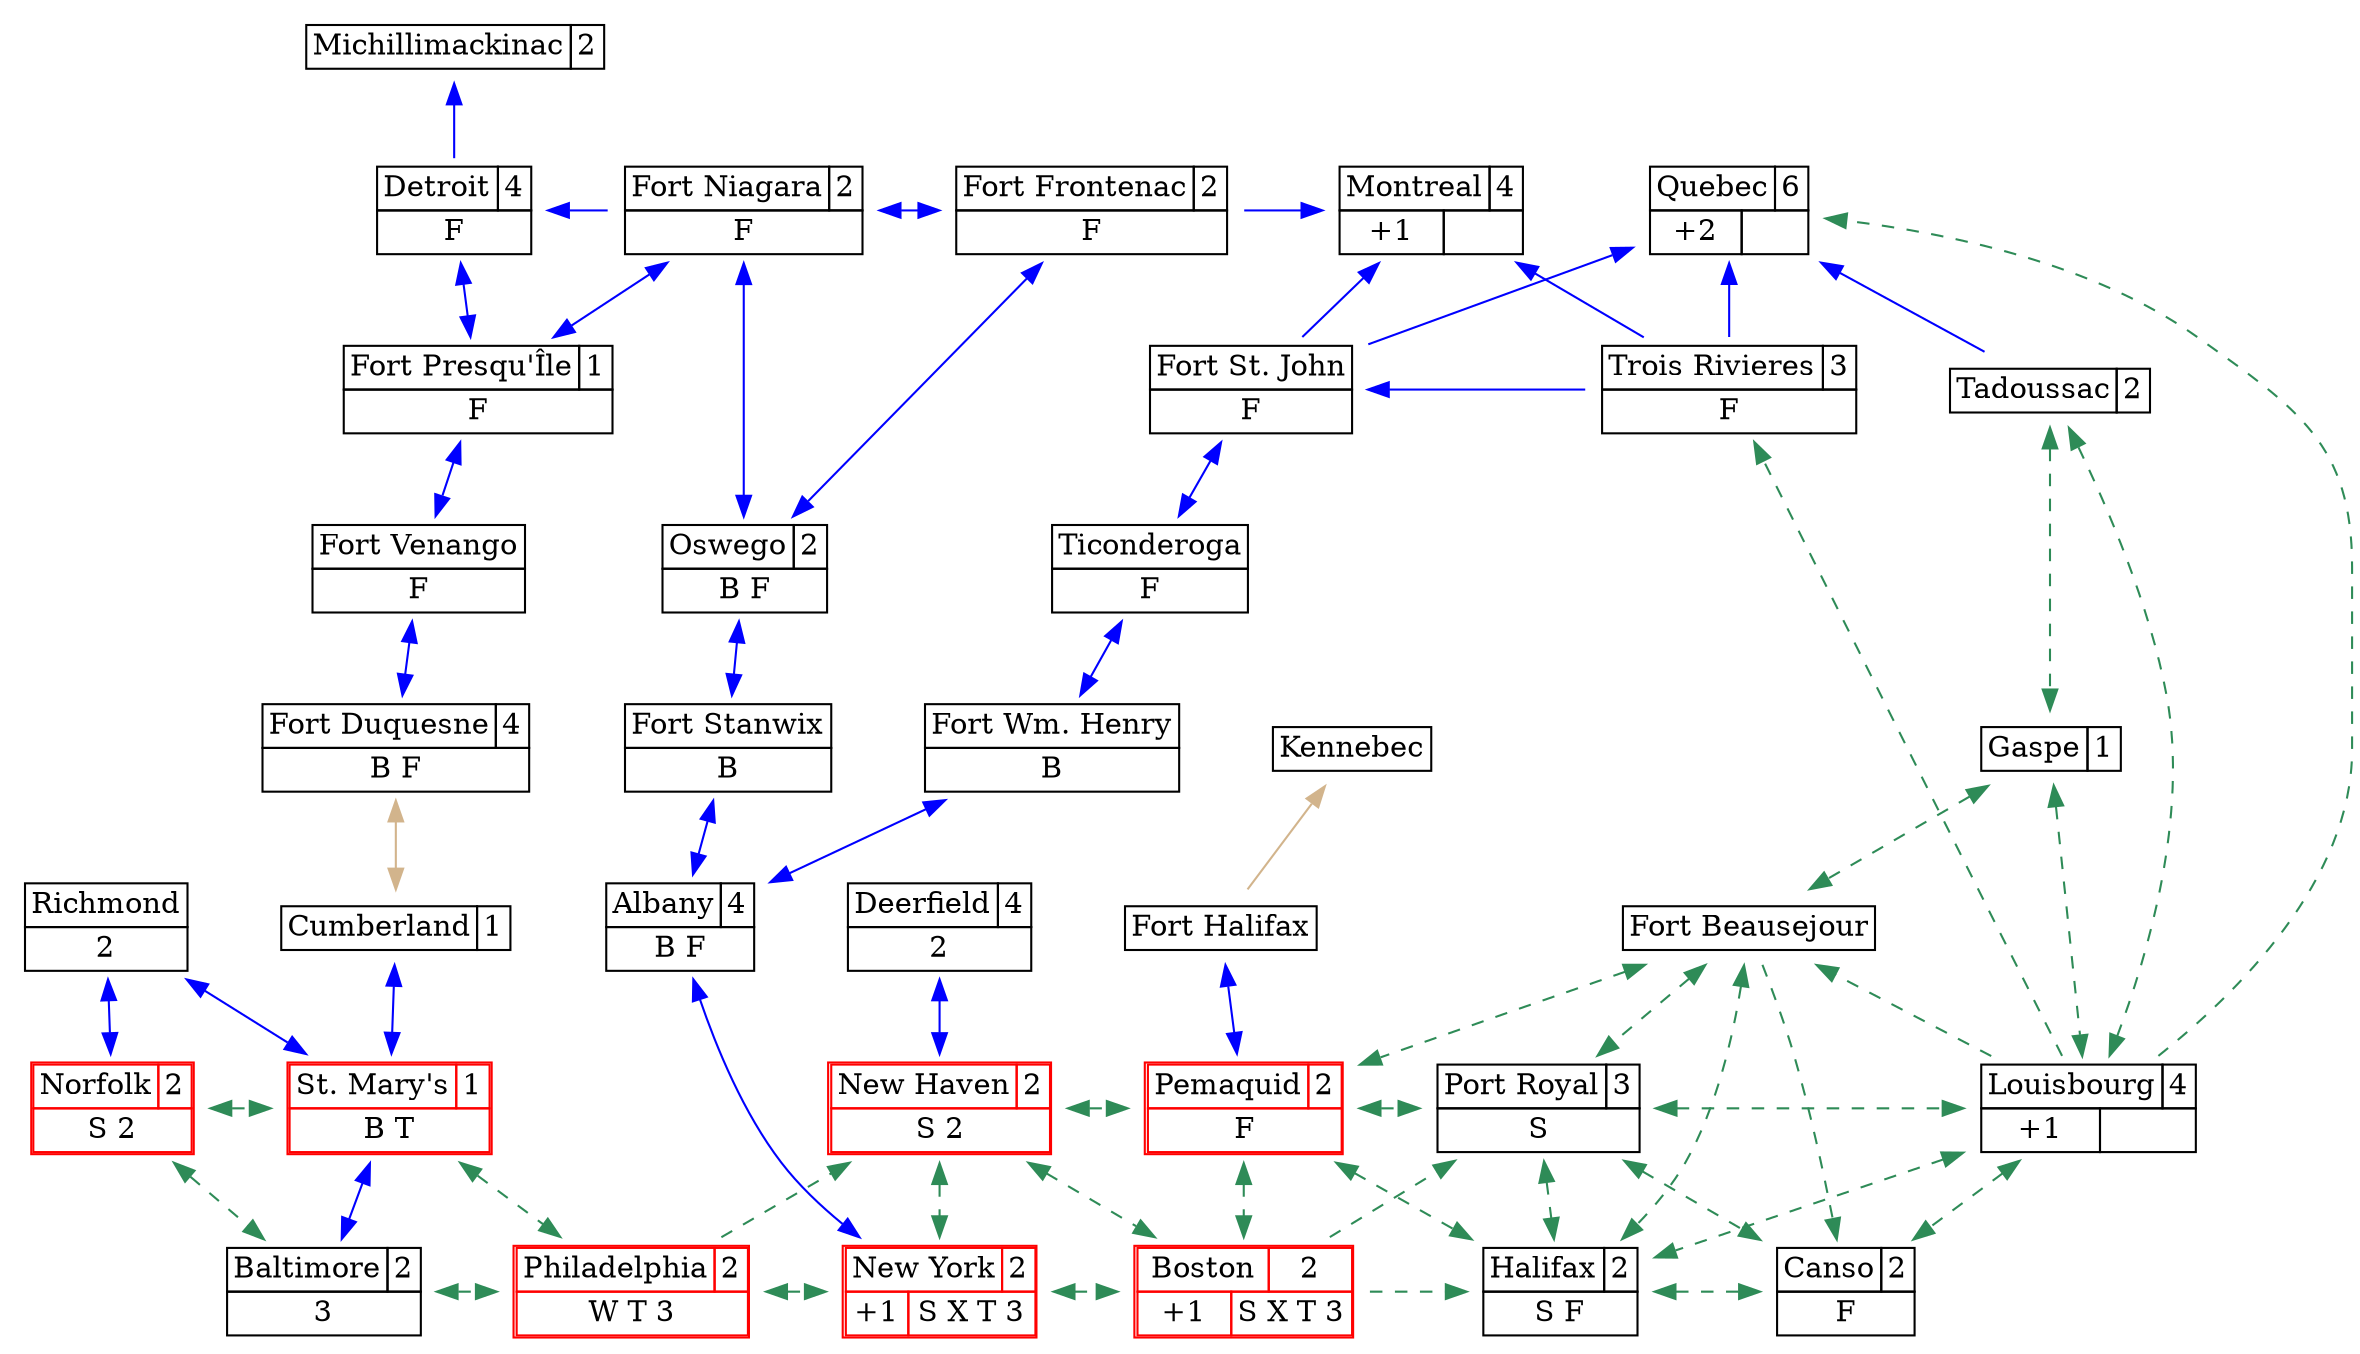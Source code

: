 digraph B {
    graph [splines=true,nodesep=0.4];
    node [shape=plaintext];

    {rank="min"; rankdir=LR; "Michillimackinac";}
    {rank="same"; rankdir=LR; "Detroit"; "Fort Niagara"; "Fort Frontenac"; "Montreal"->"Quebec" [style=invis];}
    {rank="same"; rankdir=LR; "Fort Presqu'Île"->"Fort St. John" [style=invis]; "Trois Rivieres"->"Tadoussac" [style=invis];}
    {rank="same"; rankdir=LR; "Fort Venango"; "Oswego"; "Ticonderoga";}
    {rank="same"; rankdir=LR; "Fort Duquesne"; "Fort Stanwix"; "Fort Wm. Henry"; "Kennebec"; "Gaspe";}
    {rank="same"; rankdir=LR; "Richmond"; "Cumberland"; "Albany"; "Deerfield"; "Fort Halifax"->"Dummy"->"Fort Beausejour" [style=invis]; }
    {rank="same"; rankdir=LR; "Norfolk"; "St. Mary's"; "New Haven"; "Pemaquid"; "Port Royal"; "Louisbourg";}
    {rank="max"; rankdir=LR; "Baltimore"; "Philadelphia"; "New York"; "Boston"; "Halifax"; "Canso";}

    "Dummy" [style=invis]
    "Boston" [label=<<TABLE BORDER="1" CELLBORDER="1" CELLSPACING="0" COLOR="red">
                     <TR><TD colspan="2">Boston</TD><TD>2</TD></TR>
                     <TR><TD>+1</TD><TD colspan="2">S X T 3</TD></TR>
                    </TABLE>>]
    "New Haven" [label=<<TABLE BORDER="1" CELLBORDER="1" CELLSPACING="0" COLOR="red">
                     <TR><TD>New Haven</TD><TD>2</TD></TR>
                     <TR><TD colspan="2">S 2</TD></TR>
                    </TABLE>>]
    "New York" [label=<<TABLE BORDER="1" CELLBORDER="1" CELLSPACING="0" COLOR="red">
                     <TR><TD colspan="2">New York</TD><TD>2</TD></TR>
                     <TR><TD>+1</TD><TD colspan="2">S X T 3</TD></TR>
                    </TABLE>>]
    "Norfolk" [label=<<TABLE BORDER="1" CELLBORDER="1" CELLSPACING="0" COLOR="red">
                     <TR><TD>Norfolk</TD><TD>2</TD></TR>
                     <TR><TD colspan="2">S 2</TD></TR>
                    </TABLE>>]
    "Pemaquid" [label=<<TABLE BORDER="1" CELLBORDER="1" CELLSPACING="0" COLOR="red">
                     <TR><TD>Pemaquid</TD><TD>2</TD></TR>
                     <TR><TD colspan="2">F</TD></TR>
                    </TABLE>>]
    "Philadelphia" [label=<<TABLE BORDER="1" CELLBORDER="1" CELLSPACING="0" COLOR="red">
                     <TR><TD>Philadelphia</TD><TD>2</TD></TR>
                     <TR><TD colspan="2">W T 3</TD></TR>
                    </TABLE>>]
    "St. Mary's" [label=<<TABLE BORDER="1" CELLBORDER="1" CELLSPACING="0" COLOR="red">
                     <TR><TD>St. Mary's</TD><TD>1</TD></TR>
                     <TR><TD colspan="2">B T</TD></TR>
                    </TABLE>>]
    "Deerfield" [label=<<TABLE BORDER="0" CELLBORDER="1" CELLSPACING="0" COLOR="black">
                     <TR><TD>Deerfield</TD><TD>4</TD></TR>
                     <TR><TD colspan="2">2</TD></TR>
                    </TABLE>>]
    "Fort Duquesne" [label=<<TABLE BORDER="0" CELLBORDER="1" CELLSPACING="0" COLOR="black">
                     <TR><TD>Fort Duquesne</TD><TD>4</TD></TR>
                     <TR><TD colspan="2">B F</TD></TR>
                    </TABLE>>]
    "Halifax" [label=<<TABLE BORDER="0" CELLBORDER="1" CELLSPACING="0" COLOR="black">
                     <TR><TD>Halifax</TD><TD>2</TD></TR>
                     <TR><TD colspan="2">S F</TD></TR>
                    </TABLE>>]
    "Fort Halifax" [label=<<TABLE BORDER="0" CELLBORDER="1" CELLSPACING="0" COLOR="black">
                     <TR><TD>Fort Halifax</TD></TR>
                    </TABLE>>]
    "Albany" [label=<<TABLE BORDER="0" CELLBORDER="1" CELLSPACING="0" COLOR="black">
                     <TR><TD>Albany</TD><TD>4</TD></TR>
                     <TR><TD colspan="2">B F</TD></TR>
                    </TABLE>>]
    "Baltimore" [label=<<TABLE BORDER="0" CELLBORDER="1" CELLSPACING="0" COLOR="black">
                     <TR><TD>Baltimore</TD><TD>2</TD></TR>
                     <TR><TD colspan="2">3</TD></TR>
                    </TABLE>>]
    "Louisbourg" [label=<<TABLE BORDER="0" CELLBORDER="1" CELLSPACING="0" COLOR="black">
                     <TR><TD colspan="2">Louisbourg</TD><TD>4</TD></TR>
                     <TR><TD>+1</TD><TD colspan="2"></TD></TR>
                    </TABLE>>]
    "Port Royal" [label=<<TABLE BORDER="0" CELLBORDER="1" CELLSPACING="0" COLOR="black">
                     <TR><TD>Port Royal</TD><TD>3</TD></TR>
                     <TR><TD colspan="2">S</TD></TR>
                    </TABLE>>]
    "Oswego" [label=<<TABLE BORDER="0" CELLBORDER="1" CELLSPACING="0" COLOR="black">
                     <TR><TD>Oswego</TD><TD>2</TD></TR>
                     <TR><TD colspan="2">B F</TD></TR>
                    </TABLE>>]
    "Gaspe" [label=<<TABLE BORDER="0" CELLBORDER="1" CELLSPACING="0" COLOR="black">
                     <TR><TD>Gaspe</TD><TD>1</TD></TR>
                    </TABLE>>]
    "Fort Wm. Henry" [label=<<TABLE BORDER="0" CELLBORDER="1" CELLSPACING="0" COLOR="black">
                     <TR><TD>Fort Wm. Henry</TD></TR>
                     <TR><TD>B</TD></TR>
                    </TABLE>>]
    "Fort Venango" [label=<<TABLE BORDER="0" CELLBORDER="1" CELLSPACING="0" COLOR="black">
                     <TR><TD>Fort Venango</TD></TR>
                     <TR><TD>F</TD></TR>
                    </TABLE>>]
    "Fort Stanwix" [label=<<TABLE BORDER="0" CELLBORDER="1" CELLSPACING="0" COLOR="black">
                     <TR><TD>Fort Stanwix</TD></TR>
                     <TR><TD>B</TD></TR>
                    </TABLE>>]
    "Fort St. John" [label=<<TABLE BORDER="0" CELLBORDER="1" CELLSPACING="0" COLOR="black">
                     <TR><TD>Fort St. John</TD></TR>
                     <TR><TD>F</TD></TR>
                    </TABLE>>]
    "Fort Presqu'Île" [label=<<TABLE BORDER="0" CELLBORDER="1" CELLSPACING="0" COLOR="black">
                     <TR><TD>Fort Presqu'Île</TD><TD>1</TD></TR>
                     <TR><TD colspan="2">F</TD></TR>
                    </TABLE>>]
    "Fort Niagara" [label=<<TABLE BORDER="0" CELLBORDER="1" CELLSPACING="0" COLOR="black">
                     <TR><TD>Fort Niagara</TD><TD>2</TD></TR>
                     <TR><TD colspan="2">F</TD></TR>
                    </TABLE>>]
    "Fort Frontenac" [label=<<TABLE BORDER="0" CELLBORDER="1" CELLSPACING="0" COLOR="black">
                     <TR><TD>Fort Frontenac</TD><TD>2</TD></TR>
                     <TR><TD colspan="2">F</TD></TR>
                    </TABLE>>]
    "Fort Beausejour" [label=<<TABLE BORDER="0" CELLBORDER="1" CELLSPACING="0" COLOR="black">
                     <TR><TD>Fort Beausejour</TD></TR>
                    </TABLE>>]
    "Detroit" [label=<<TABLE BORDER="0" CELLBORDER="1" CELLSPACING="0" COLOR="black">
                     <TR><TD>Detroit</TD><TD>4</TD></TR>
                     <TR><TD colspan="2">F</TD></TR>
                    </TABLE>>]
    "Michillimackinac" [label=<<TABLE BORDER="0" CELLBORDER="1" CELLSPACING="0" COLOR="black">
                     <TR><TD>Michillimackinac</TD><TD>2</TD></TR>
                    </TABLE>>]
    "Cumberland" [label=<<TABLE BORDER="0" CELLBORDER="1" CELLSPACING="0" COLOR="black">
                     <TR><TD>Cumberland</TD><TD>1</TD></TR>
                    </TABLE>>]
    "Canso" [label=<<TABLE BORDER="0" CELLBORDER="1" CELLSPACING="0" COLOR="black">
                     <TR><TD>Canso</TD><TD>2</TD></TR>
                     <TR><TD colspan="2">F</TD></TR>
                    </TABLE>>]
    "Richmond" [label=<<TABLE BORDER="0" CELLBORDER="1" CELLSPACING="0" COLOR="black">
                     <TR><TD>Richmond</TD></TR>
                     <TR><TD>2</TD></TR>
                    </TABLE>>]
    "Trois Rivieres" [label=<<TABLE BORDER="0" CELLBORDER="1" CELLSPACING="0" COLOR="black">
                     <TR><TD>Trois Rivieres</TD><TD>3</TD></TR>
                     <TR><TD colspan="2">F</TD></TR>
                    </TABLE>>]
    "Ticonderoga" [label=<<TABLE BORDER="0" CELLBORDER="1" CELLSPACING="0" COLOR="black">
                     <TR><TD>Ticonderoga</TD></TR>
                     <TR><TD>F</TD></TR>
                    </TABLE>>]
    "Tadoussac" [label=<<TABLE BORDER="0" CELLBORDER="1" CELLSPACING="0" COLOR="black">
                     <TR><TD>Tadoussac</TD><TD>2</TD></TR>
                    </TABLE>>]
    "Montreal" [label=<<TABLE BORDER="0" CELLBORDER="1" CELLSPACING="0" COLOR="black">
                     <TR><TD colspan="2">Montreal</TD><TD>4</TD></TR>
                     <TR><TD>+1</TD><TD colspan="2"></TD></TR>
                    </TABLE>>]
    "Quebec" [label=<<TABLE BORDER="0" CELLBORDER="1" CELLSPACING="0" COLOR="black">
                     <TR><TD colspan="2">Quebec</TD><TD>6</TD></TR>
                     <TR><TD>+2</TD><TD colspan="2"></TD></TR>
                    </TABLE>>]
    "Kennebec" [label=<<TABLE BORDER="0" CELLBORDER="1" CELLSPACING="0" COLOR="black">
                     <TR><TD>Kennebec</TD></TR>
                    </TABLE>>]

    "Fort Wm. Henry" -> "Albany" [color="blue",dir="both"];
    "Deerfield" -> "New Haven" [color="blue",dir="both"];
    "Fort Venango" -> "Fort Duquesne" [color="blue",dir="both"];
    "Ticonderoga" -> "Fort Wm. Henry" [color="blue",dir="both"];
    "Pemaquid" -> "Boston" [color="seagreen",style="dashed",dir="both"];
    "Louisbourg" -> "Halifax" [color="seagreen",style="dashed",dir="both"];
    "Fort Frontenac" -> "Oswego" [color="blue",dir="both"];
    "Oswego" -> "Fort Stanwix" [color="blue",dir="both"];
    "Port Royal" -> "Canso" [color="seagreen",style="dashed",dir="both"];
    "Baltimore" -> "Philadelphia" [color="seagreen",style="dashed",dir="both"];
    "Halifax" -> "Canso" [color="seagreen",style="dashed",dir="both"];
    "Fort Beausejour" -> "Port Royal" [color="seagreen",style="dashed",dir="both"];
    "New York" -> "Boston" [color="seagreen",style="dashed",dir="both"];
    "Fort Duquesne" -> "Cumberland" [color="tan",dir="both"];
    "Fort Niagara" -> "Fort Presqu'Île" [color="blue",dir="both"];
    "Boston" -> "Halifax" [color="seagreen",style="dashed"];
    "New Haven" -> "Pemaquid" [color="seagreen",style="dashed",dir="both"];
    "Louisbourg" -> "Fort Beausejour" [color="seagreen",style="dashed"];
    "Fort Beausejour" -> "Halifax" [color="seagreen",style="dashed",dir="both"];
    "Fort Niagara" -> "Oswego" [color="blue",dir="both"];
    "Fort Niagara" -> "Fort Frontenac" [color="blue",dir="both"];
    "Tadoussac" -> "Quebec" [color="blue"];
    "New Haven" -> "Boston" [color="seagreen",style="dashed",dir="both"];
    "New Haven" -> "New York" [color="seagreen",style="dashed",dir="both"];
    "Pemaquid" -> "Port Royal" [color="seagreen",style="dashed",dir="both"];
    "Pemaquid" -> "Halifax" [color="seagreen",style="dashed",dir="both"];
    "Albany" -> "New York" [color="blue",dir="both"];
    "Richmond" -> "Norfolk" [color="blue",dir="both"];
    "Trois Rivieres" -> "Quebec" [color="blue"];
    "Detroit" -> "Fort Presqu'Île" [color="blue",dir="both"];
    "Fort St. John" -> "Quebec" [color="blue"];
    "Port Royal" -> "Louisbourg" [color="seagreen",style="dashed",dir="both"];

    /* "Detroit" -> "Michillimackinac" [color="blue"]; changed to: */
    "Michillimackinac" -> "Detroit" [color="blue",dir="back"];

    "Tadoussac" -> "Louisbourg" [color="seagreen",style="dashed",dir="both"];
    "Fort St. John" -> "Montreal" [color="blue"];
    "Fort Halifax" -> "Pemaquid" [color="blue",dir="both"];
    "Fort Niagara" -> "Detroit" [color="blue",/*added*/constraint=false];
    "Port Royal" -> "Halifax" [color="seagreen",style="dashed",dir="both"];
    "St. Mary's" -> "Philadelphia" [color="seagreen",style="dashed",dir="both"];
    "Gaspe" -> "Fort Beausejour" [color="seagreen",style="dashed",dir="both"];
    "Fort Stanwix" -> "Albany" [color="blue",dir="both"];
    "Louisbourg" -> "Quebec" [color="seagreen",style="dashed"];
    "Trois Rivieres" -> "Fort St. John" [color="blue",/*added*/constraint=false];
    "Louisbourg" -> "Canso" [color="seagreen",style="dashed",dir="both"];
    "Norfolk" -> "St. Mary's" [color="seagreen",style="dashed",dir="both"];
    "Richmond" -> "St. Mary's" [color="blue",dir="both"];
    "Gaspe" -> "Louisbourg" [color="seagreen",style="dashed",dir="both"];
    "Fort Presqu'Île" -> "Fort Venango" [color="blue",dir="both"];
    "Philadelphia" -> "New Haven" [color="seagreen",style="dashed"];
    "Fort St. John" -> "Ticonderoga" [color="blue",dir="both"];
    "Cumberland" -> "St. Mary's" [color="blue",dir="both"];
    "Tadoussac" -> "Gaspe" [color="seagreen",style="dashed",dir="both"];
    "Norfolk" -> "Baltimore" [color="seagreen",style="dashed",dir="both"];
    "St. Mary's" -> "Baltimore" [color="blue",dir="both"];
    "Fort Beausejour" -> "Canso" [color="seagreen",style="dashed"];
    "Trois Rivieres" -> "Montreal" [color="blue"];
    "Philadelphia" -> "New York" [color="seagreen",style="dashed",dir="both"];
    "Fort Beausejour" -> "Pemaquid" [color="seagreen",style="dashed",dir="both"];
    "Fort Halifax" -> "Kennebec" [color="tan"];
    "Fort Frontenac" -> "Montreal" [color="blue"];
    "Boston" -> "Port Royal" [color="seagreen",style="dashed"];
    "Louisbourg" -> "Trois Rivieres" [color="seagreen",style="dashed"];
}
